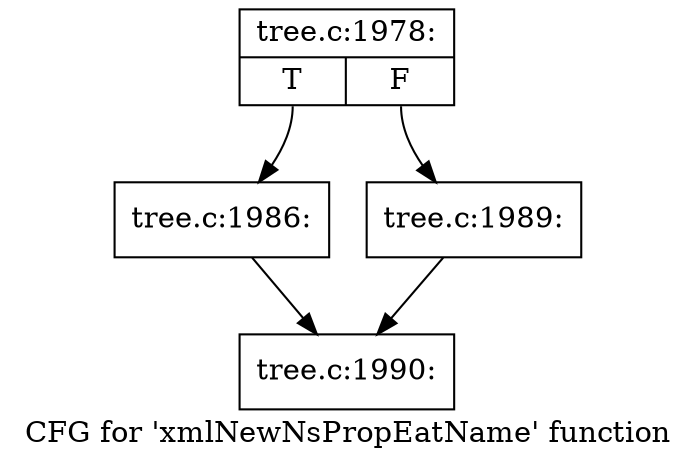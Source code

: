 digraph "CFG for 'xmlNewNsPropEatName' function" {
	label="CFG for 'xmlNewNsPropEatName' function";

	Node0x434f0d0 [shape=record,label="{tree.c:1978:|{<s0>T|<s1>F}}"];
	Node0x434f0d0:s0 -> Node0x4351340;
	Node0x434f0d0:s1 -> Node0x4351390;
	Node0x4351340 [shape=record,label="{tree.c:1986:}"];
	Node0x4351340 -> Node0x4350630;
	Node0x4351390 [shape=record,label="{tree.c:1989:}"];
	Node0x4351390 -> Node0x4350630;
	Node0x4350630 [shape=record,label="{tree.c:1990:}"];
}
